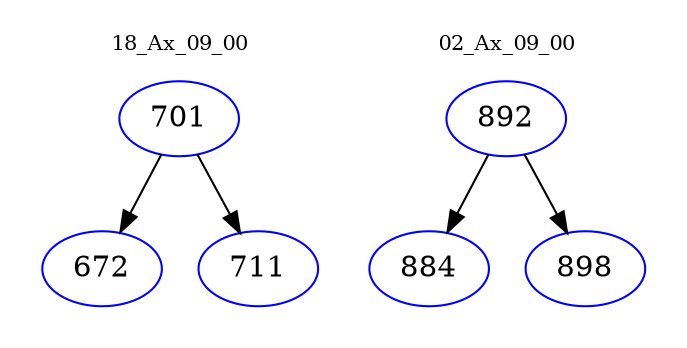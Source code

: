 digraph{
subgraph cluster_0 {
color = white
label = "18_Ax_09_00";
fontsize=10;
T0_701 [label="701", color="blue"]
T0_701 -> T0_672 [color="black"]
T0_672 [label="672", color="blue"]
T0_701 -> T0_711 [color="black"]
T0_711 [label="711", color="blue"]
}
subgraph cluster_1 {
color = white
label = "02_Ax_09_00";
fontsize=10;
T1_892 [label="892", color="blue"]
T1_892 -> T1_884 [color="black"]
T1_884 [label="884", color="blue"]
T1_892 -> T1_898 [color="black"]
T1_898 [label="898", color="blue"]
}
}
